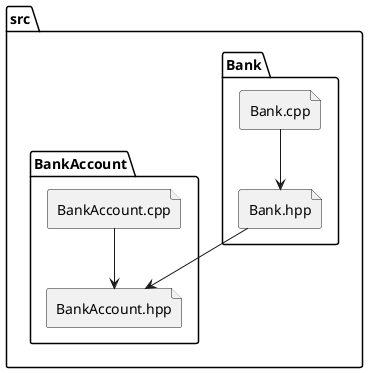 @startuml
folder "src" as C_0009392701334512935369 {
folder "Bank" as C_0002394840416120061501 {
file "Bank.cpp" as C_0000529258628623449314
file "Bank.hpp" as C_0004959706648474708623
}
folder "BankAccount" as C_0001617240256891923844 {
file "BankAccount.hpp" as C_0001999126956856393903
file "BankAccount.cpp" as C_0016260587715478220546
}
}
C_0000529258628623449314 --> C_0004959706648474708623
C_0004959706648474708623 --> C_0001999126956856393903
C_0016260587715478220546 --> C_0001999126956856393903

'Generated with clang-uml, version 0.5.3
'LLVM version clang version 18.1.1 (https://github.com/llvm/llvm-project.git dba2a75e9c7ef81fe84774ba5eee5e67e01d801a)
@enduml

